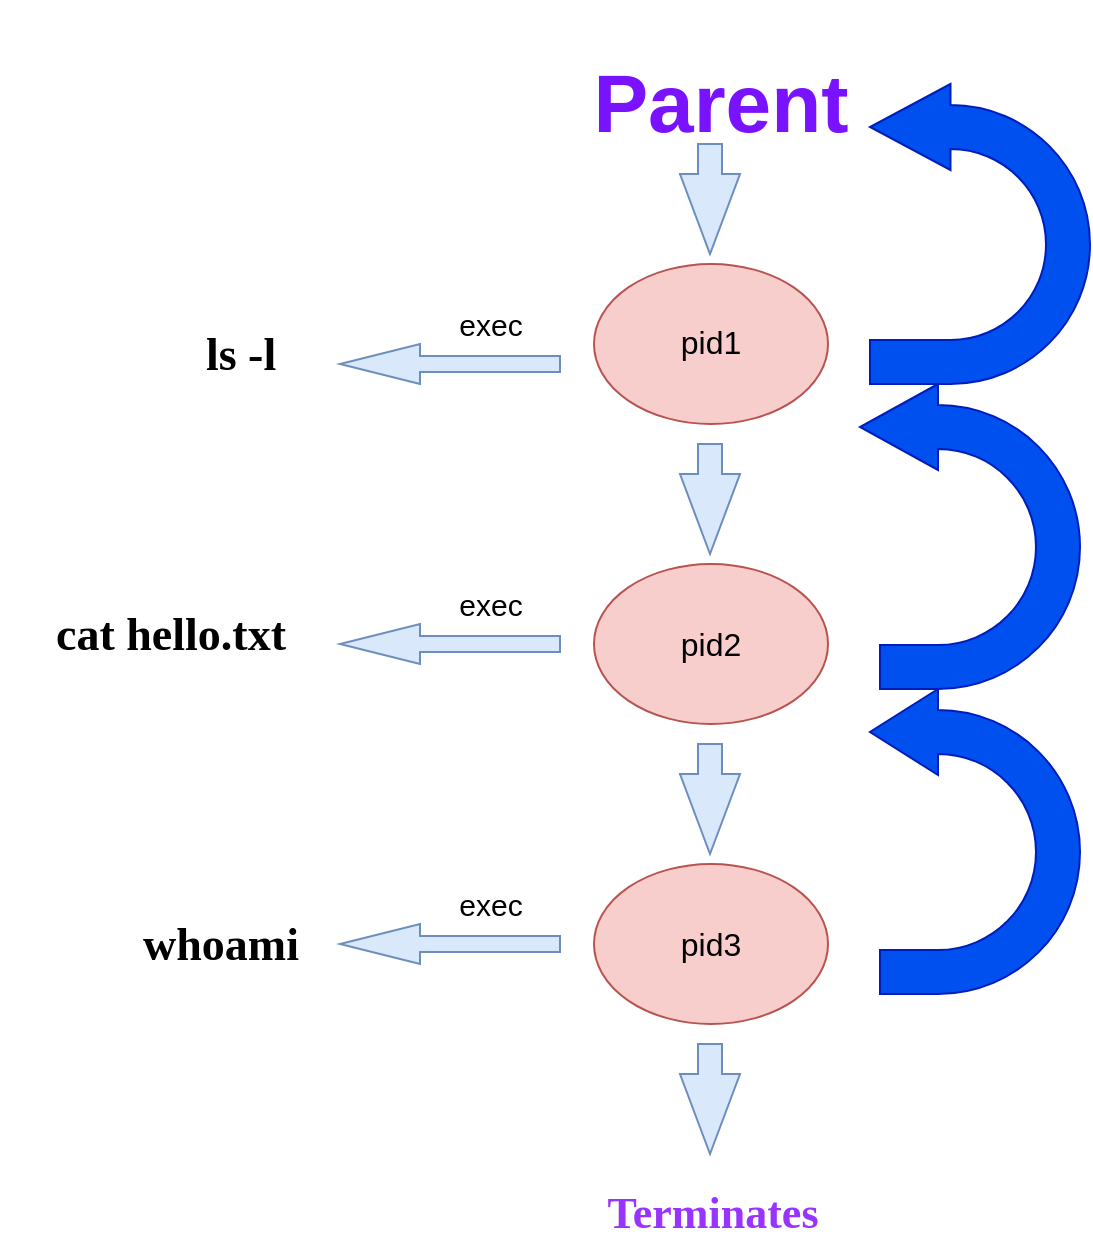 <mxfile version="13.9.9" type="github">
  <diagram id="9EteZXF-jCiwz4vSj0yz" name="Page-1">
    <mxGraphModel dx="1350" dy="804" grid="1" gridSize="10" guides="1" tooltips="1" connect="1" arrows="1" fold="1" page="1" pageScale="1" pageWidth="850" pageHeight="1100" math="0" shadow="0">
      <root>
        <mxCell id="0" />
        <mxCell id="1" parent="0" />
        <mxCell id="EunvMsiJVjYTWWFU3nTb-1" value="&lt;h1 style=&quot;font-size: 41px&quot;&gt;&lt;font color=&quot;#7912FF&quot;&gt;Parent&lt;/font&gt;&lt;/h1&gt;" style="text;html=1;align=center;verticalAlign=middle;resizable=0;points=[];autosize=1;" vertex="1" parent="1">
          <mxGeometry x="360" y="45" width="140" height="70" as="geometry" />
        </mxCell>
        <mxCell id="EunvMsiJVjYTWWFU3nTb-2" value="" style="html=1;shadow=0;dashed=0;align=center;verticalAlign=middle;shape=mxgraph.arrows2.arrow;dy=0.6;dx=40;direction=south;notch=0;fillColor=#dae8fc;strokeColor=#6c8ebf;" vertex="1" parent="1">
          <mxGeometry x="410" y="100" width="30" height="55" as="geometry" />
        </mxCell>
        <mxCell id="EunvMsiJVjYTWWFU3nTb-3" value="&lt;font style=&quot;font-size: 16px&quot;&gt;pid1&lt;/font&gt;" style="ellipse;whiteSpace=wrap;html=1;fontSize=17;labelBackgroundColor=none;labelBorderColor=none;fillColor=#f8cecc;strokeColor=#b85450;" vertex="1" parent="1">
          <mxGeometry x="367" y="160" width="117" height="80" as="geometry" />
        </mxCell>
        <mxCell id="EunvMsiJVjYTWWFU3nTb-4" value="" style="html=1;shadow=0;dashed=0;align=center;verticalAlign=middle;shape=mxgraph.arrows2.arrow;dy=0.6;dx=40;flipH=1;notch=0;labelBackgroundColor=none;fontSize=17;fillColor=#dae8fc;strokeColor=#6c8ebf;" vertex="1" parent="1">
          <mxGeometry x="240" y="200" width="110" height="20" as="geometry" />
        </mxCell>
        <mxCell id="EunvMsiJVjYTWWFU3nTb-5" value="exec" style="text;html=1;align=center;verticalAlign=middle;resizable=0;points=[];autosize=1;fontSize=15;fontColor=#000000;" vertex="1" parent="1">
          <mxGeometry x="290" y="180" width="50" height="20" as="geometry" />
        </mxCell>
        <mxCell id="EunvMsiJVjYTWWFU3nTb-6" value="ls -l" style="text;html=1;align=center;verticalAlign=middle;resizable=0;points=[];autosize=1;fontSize=23;fontColor=#000000;strokeWidth=1;fontFamily=Georgia;fontStyle=1" vertex="1" parent="1">
          <mxGeometry x="160" y="190" width="60" height="30" as="geometry" />
        </mxCell>
        <mxCell id="EunvMsiJVjYTWWFU3nTb-7" value="" style="html=1;shadow=0;dashed=0;align=center;verticalAlign=middle;shape=mxgraph.arrows2.arrow;dy=0.6;dx=40;direction=south;notch=0;fillColor=#dae8fc;strokeColor=#6c8ebf;" vertex="1" parent="1">
          <mxGeometry x="410" y="250" width="30" height="55" as="geometry" />
        </mxCell>
        <mxCell id="EunvMsiJVjYTWWFU3nTb-8" value="&lt;p style=&quot;line-height: 110% ; font-size: 16px&quot;&gt;&lt;font style=&quot;font-size: 16px&quot;&gt;pid2&lt;/font&gt;&lt;/p&gt;" style="ellipse;whiteSpace=wrap;html=1;fontSize=17;labelBackgroundColor=none;labelBorderColor=none;fillColor=#f8cecc;strokeColor=#b85450;" vertex="1" parent="1">
          <mxGeometry x="367" y="310" width="117" height="80" as="geometry" />
        </mxCell>
        <mxCell id="EunvMsiJVjYTWWFU3nTb-9" value="" style="html=1;shadow=0;dashed=0;align=right;verticalAlign=middle;shape=mxgraph.arrows2.uTurnArrow;dy=11;arrowHead=43;dx2=40.25;labelBackgroundColor=none;strokeWidth=1;fontFamily=Georgia;fontSize=15;fontColor=#ffffff;direction=east;flipH=1;fillColor=#0050ef;strokeColor=#001DBC;" vertex="1" parent="1">
          <mxGeometry x="505" y="70" width="110" height="150" as="geometry" />
        </mxCell>
        <mxCell id="EunvMsiJVjYTWWFU3nTb-10" value="" style="html=1;shadow=0;dashed=0;align=center;verticalAlign=middle;shape=mxgraph.arrows2.uTurnArrow;dy=11;arrowHead=43;dx2=39;labelBackgroundColor=none;strokeWidth=1;fontFamily=Georgia;fontSize=15;fontColor=#ffffff;flipH=1;fillColor=#0050ef;strokeColor=#001DBC;" vertex="1" parent="1">
          <mxGeometry x="510" y="220" width="100" height="152.5" as="geometry" />
        </mxCell>
        <mxCell id="EunvMsiJVjYTWWFU3nTb-11" value="&lt;p style=&quot;line-height: 110% ; font-size: 16px&quot;&gt;pid3&lt;/p&gt;" style="ellipse;whiteSpace=wrap;html=1;fontSize=17;labelBackgroundColor=none;labelBorderColor=none;fillColor=#f8cecc;strokeColor=#b85450;" vertex="1" parent="1">
          <mxGeometry x="367" y="460" width="117" height="80" as="geometry" />
        </mxCell>
        <mxCell id="EunvMsiJVjYTWWFU3nTb-12" value="" style="html=1;shadow=0;dashed=0;align=center;verticalAlign=middle;shape=mxgraph.arrows2.arrow;dy=0.6;dx=40;direction=south;notch=0;fillColor=#dae8fc;strokeColor=#6c8ebf;" vertex="1" parent="1">
          <mxGeometry x="410" y="400" width="30" height="55" as="geometry" />
        </mxCell>
        <mxCell id="EunvMsiJVjYTWWFU3nTb-14" value="" style="html=1;shadow=0;dashed=0;align=center;verticalAlign=middle;shape=mxgraph.arrows2.uTurnArrow;dy=11;arrowHead=43;dx2=34;labelBackgroundColor=none;strokeWidth=1;fontFamily=Georgia;fontSize=15;fontColor=#ffffff;flipH=1;fillColor=#0050ef;strokeColor=#001DBC;" vertex="1" parent="1">
          <mxGeometry x="510" y="372.5" width="100" height="152.5" as="geometry" />
        </mxCell>
        <mxCell id="EunvMsiJVjYTWWFU3nTb-16" value="" style="html=1;shadow=0;dashed=0;align=center;verticalAlign=middle;shape=mxgraph.arrows2.arrow;dy=0.6;dx=40;flipH=1;notch=0;labelBackgroundColor=none;fontSize=17;fillColor=#dae8fc;strokeColor=#6c8ebf;" vertex="1" parent="1">
          <mxGeometry x="240" y="340" width="110" height="20" as="geometry" />
        </mxCell>
        <mxCell id="EunvMsiJVjYTWWFU3nTb-17" value="" style="html=1;shadow=0;dashed=0;align=center;verticalAlign=middle;shape=mxgraph.arrows2.arrow;dy=0.6;dx=40;flipH=1;notch=0;labelBackgroundColor=none;fontSize=17;fillColor=#dae8fc;strokeColor=#6c8ebf;" vertex="1" parent="1">
          <mxGeometry x="240" y="490" width="110" height="20" as="geometry" />
        </mxCell>
        <mxCell id="EunvMsiJVjYTWWFU3nTb-19" value="exec" style="text;html=1;align=center;verticalAlign=middle;resizable=0;points=[];autosize=1;fontSize=15;fontColor=#000000;" vertex="1" parent="1">
          <mxGeometry x="290" y="320" width="50" height="20" as="geometry" />
        </mxCell>
        <mxCell id="EunvMsiJVjYTWWFU3nTb-20" value="exec" style="text;html=1;align=center;verticalAlign=middle;resizable=0;points=[];autosize=1;fontSize=15;fontColor=#000000;" vertex="1" parent="1">
          <mxGeometry x="290" y="470" width="50" height="20" as="geometry" />
        </mxCell>
        <mxCell id="EunvMsiJVjYTWWFU3nTb-21" value="" style="html=1;shadow=0;dashed=0;align=center;verticalAlign=middle;shape=mxgraph.arrows2.arrow;dy=0.6;dx=40;direction=south;notch=0;fillColor=#dae8fc;strokeColor=#6c8ebf;" vertex="1" parent="1">
          <mxGeometry x="410" y="550" width="30" height="55" as="geometry" />
        </mxCell>
        <mxCell id="EunvMsiJVjYTWWFU3nTb-22" value="&lt;font style=&quot;font-size: 22px&quot; color=&quot;#9933FF&quot;&gt;&lt;b&gt;Terminates&lt;/b&gt;&lt;/font&gt;" style="text;html=1;align=center;verticalAlign=middle;resizable=0;points=[];autosize=1;fontSize=15;fontFamily=Georgia;fontColor=#000000;" vertex="1" parent="1">
          <mxGeometry x="350.5" y="620" width="150" height="30" as="geometry" />
        </mxCell>
        <mxCell id="EunvMsiJVjYTWWFU3nTb-23" value="cat hello.txt" style="text;html=1;align=center;verticalAlign=middle;resizable=0;points=[];autosize=1;fontSize=23;fontFamily=Georgia;fontColor=#000000;fontStyle=1" vertex="1" parent="1">
          <mxGeometry x="70" y="330" width="170" height="30" as="geometry" />
        </mxCell>
        <mxCell id="EunvMsiJVjYTWWFU3nTb-24" value="&lt;b&gt;whoami&lt;/b&gt;" style="text;html=1;align=center;verticalAlign=middle;resizable=0;points=[];autosize=1;fontSize=23;fontFamily=Georgia;fontColor=#000000;" vertex="1" parent="1">
          <mxGeometry x="120" y="485" width="120" height="30" as="geometry" />
        </mxCell>
      </root>
    </mxGraphModel>
  </diagram>
</mxfile>
